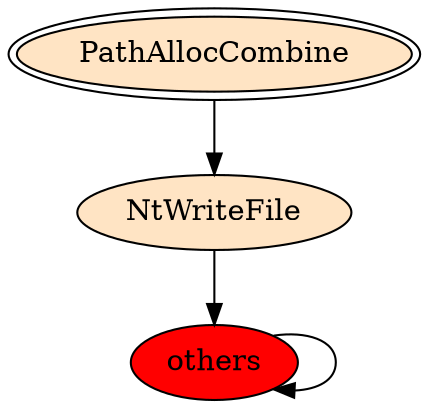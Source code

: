 digraph "./REPORTS/3922/API_PER_CATEGORY/PathAllocCombine.exe_8032_Files and I_O (Local file system)_API_per_Category_Transition_Matrix" {
	PathAllocCombine [label=PathAllocCombine fillcolor=bisque peripheries=2 style=filled]
	NtWriteFile [label=NtWriteFile fillcolor=bisque style=filled]
	PathAllocCombine -> NtWriteFile [label=""]
	others [label=others fillcolor=red style=filled]
	NtWriteFile -> others [label=""]
	others -> others [label=""]
}
